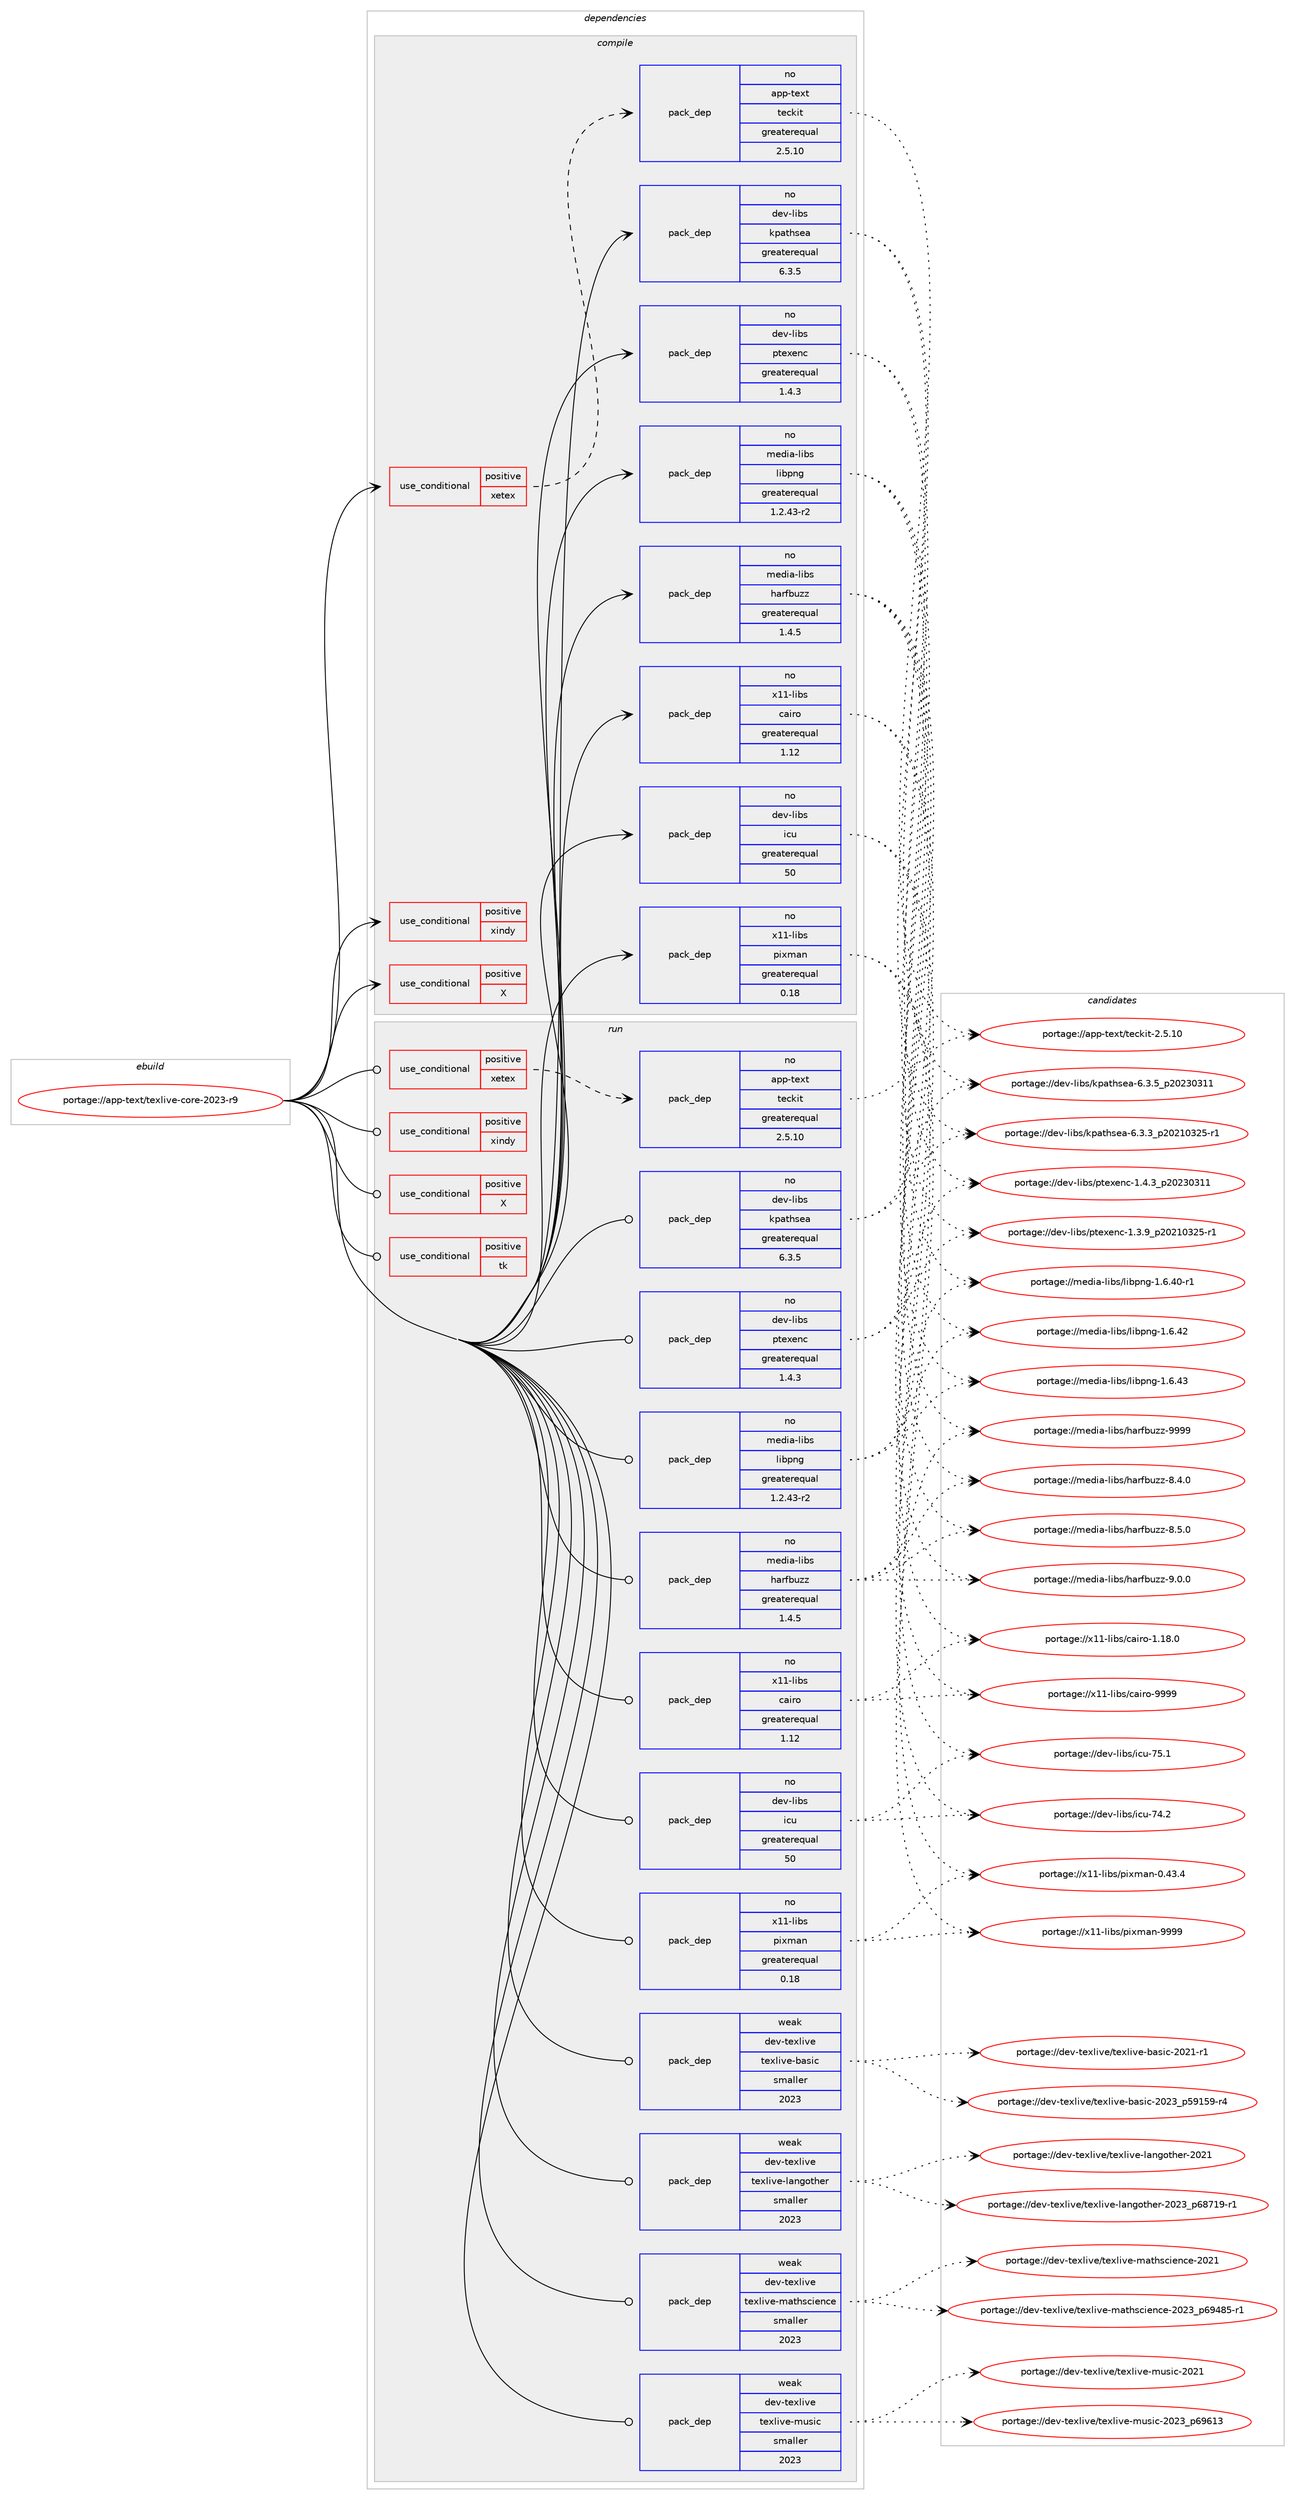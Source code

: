 digraph prolog {

# *************
# Graph options
# *************

newrank=true;
concentrate=true;
compound=true;
graph [rankdir=LR,fontname=Helvetica,fontsize=10,ranksep=1.5];#, ranksep=2.5, nodesep=0.2];
edge  [arrowhead=vee];
node  [fontname=Helvetica,fontsize=10];

# **********
# The ebuild
# **********

subgraph cluster_leftcol {
color=gray;
rank=same;
label=<<i>ebuild</i>>;
id [label="portage://app-text/texlive-core-2023-r9", color=red, width=4, href="../app-text/texlive-core-2023-r9.svg"];
}

# ****************
# The dependencies
# ****************

subgraph cluster_midcol {
color=gray;
label=<<i>dependencies</i>>;
subgraph cluster_compile {
fillcolor="#eeeeee";
style=filled;
label=<<i>compile</i>>;
subgraph cond15706 {
dependency26964 [label=<<TABLE BORDER="0" CELLBORDER="1" CELLSPACING="0" CELLPADDING="4"><TR><TD ROWSPAN="3" CELLPADDING="10">use_conditional</TD></TR><TR><TD>positive</TD></TR><TR><TD>X</TD></TR></TABLE>>, shape=none, color=red];
# *** BEGIN UNKNOWN DEPENDENCY TYPE (TODO) ***
# dependency26964 -> package_dependency(portage://app-text/texlive-core-2023-r9,install,no,x11-libs,libX11,none,[,,],[],[])
# *** END UNKNOWN DEPENDENCY TYPE (TODO) ***

# *** BEGIN UNKNOWN DEPENDENCY TYPE (TODO) ***
# dependency26964 -> package_dependency(portage://app-text/texlive-core-2023-r9,install,no,x11-libs,libXmu,none,[,,],[],[])
# *** END UNKNOWN DEPENDENCY TYPE (TODO) ***

}
id:e -> dependency26964:w [weight=20,style="solid",arrowhead="vee"];
subgraph cond15707 {
dependency26965 [label=<<TABLE BORDER="0" CELLBORDER="1" CELLSPACING="0" CELLPADDING="4"><TR><TD ROWSPAN="3" CELLPADDING="10">use_conditional</TD></TR><TR><TD>positive</TD></TR><TR><TD>xetex</TD></TR></TABLE>>, shape=none, color=red];
subgraph pack10772 {
dependency26966 [label=<<TABLE BORDER="0" CELLBORDER="1" CELLSPACING="0" CELLPADDING="4" WIDTH="220"><TR><TD ROWSPAN="6" CELLPADDING="30">pack_dep</TD></TR><TR><TD WIDTH="110">no</TD></TR><TR><TD>app-text</TD></TR><TR><TD>teckit</TD></TR><TR><TD>greaterequal</TD></TR><TR><TD>2.5.10</TD></TR></TABLE>>, shape=none, color=blue];
}
dependency26965:e -> dependency26966:w [weight=20,style="dashed",arrowhead="vee"];
# *** BEGIN UNKNOWN DEPENDENCY TYPE (TODO) ***
# dependency26965 -> package_dependency(portage://app-text/texlive-core-2023-r9,install,no,media-libs,fontconfig,none,[,,],[],[])
# *** END UNKNOWN DEPENDENCY TYPE (TODO) ***

}
id:e -> dependency26965:w [weight=20,style="solid",arrowhead="vee"];
subgraph cond15708 {
dependency26967 [label=<<TABLE BORDER="0" CELLBORDER="1" CELLSPACING="0" CELLPADDING="4"><TR><TD ROWSPAN="3" CELLPADDING="10">use_conditional</TD></TR><TR><TD>positive</TD></TR><TR><TD>xindy</TD></TR></TABLE>>, shape=none, color=red];
# *** BEGIN UNKNOWN DEPENDENCY TYPE (TODO) ***
# dependency26967 -> package_dependency(portage://app-text/texlive-core-2023-r9,install,no,dev-lisp,clisp,none,[,,],any_same_slot,[])
# *** END UNKNOWN DEPENDENCY TYPE (TODO) ***

}
id:e -> dependency26967:w [weight=20,style="solid",arrowhead="vee"];
# *** BEGIN UNKNOWN DEPENDENCY TYPE (TODO) ***
# id -> package_dependency(portage://app-text/texlive-core-2023-r9,install,no,app-text,libpaper,none,[,,],any_same_slot,[])
# *** END UNKNOWN DEPENDENCY TYPE (TODO) ***

# *** BEGIN UNKNOWN DEPENDENCY TYPE (TODO) ***
# id -> package_dependency(portage://app-text/texlive-core-2023-r9,install,no,dev-libs,gmp,none,[,,],any_same_slot,[])
# *** END UNKNOWN DEPENDENCY TYPE (TODO) ***

subgraph pack10773 {
dependency26968 [label=<<TABLE BORDER="0" CELLBORDER="1" CELLSPACING="0" CELLPADDING="4" WIDTH="220"><TR><TD ROWSPAN="6" CELLPADDING="30">pack_dep</TD></TR><TR><TD WIDTH="110">no</TD></TR><TR><TD>dev-libs</TD></TR><TR><TD>icu</TD></TR><TR><TD>greaterequal</TD></TR><TR><TD>50</TD></TR></TABLE>>, shape=none, color=blue];
}
id:e -> dependency26968:w [weight=20,style="solid",arrowhead="vee"];
subgraph pack10774 {
dependency26969 [label=<<TABLE BORDER="0" CELLBORDER="1" CELLSPACING="0" CELLPADDING="4" WIDTH="220"><TR><TD ROWSPAN="6" CELLPADDING="30">pack_dep</TD></TR><TR><TD WIDTH="110">no</TD></TR><TR><TD>dev-libs</TD></TR><TR><TD>kpathsea</TD></TR><TR><TD>greaterequal</TD></TR><TR><TD>6.3.5</TD></TR></TABLE>>, shape=none, color=blue];
}
id:e -> dependency26969:w [weight=20,style="solid",arrowhead="vee"];
# *** BEGIN UNKNOWN DEPENDENCY TYPE (TODO) ***
# id -> package_dependency(portage://app-text/texlive-core-2023-r9,install,no,dev-libs,mpfr,none,[,,],any_same_slot,[])
# *** END UNKNOWN DEPENDENCY TYPE (TODO) ***

subgraph pack10775 {
dependency26970 [label=<<TABLE BORDER="0" CELLBORDER="1" CELLSPACING="0" CELLPADDING="4" WIDTH="220"><TR><TD ROWSPAN="6" CELLPADDING="30">pack_dep</TD></TR><TR><TD WIDTH="110">no</TD></TR><TR><TD>dev-libs</TD></TR><TR><TD>ptexenc</TD></TR><TR><TD>greaterequal</TD></TR><TR><TD>1.4.3</TD></TR></TABLE>>, shape=none, color=blue];
}
id:e -> dependency26970:w [weight=20,style="solid",arrowhead="vee"];
# *** BEGIN UNKNOWN DEPENDENCY TYPE (TODO) ***
# id -> package_dependency(portage://app-text/texlive-core-2023-r9,install,no,dev-libs,zziplib,none,[,,],any_same_slot,[])
# *** END UNKNOWN DEPENDENCY TYPE (TODO) ***

# *** BEGIN UNKNOWN DEPENDENCY TYPE (TODO) ***
# id -> package_dependency(portage://app-text/texlive-core-2023-r9,install,no,media-gfx,graphite2,none,[,,],any_same_slot,[])
# *** END UNKNOWN DEPENDENCY TYPE (TODO) ***

# *** BEGIN UNKNOWN DEPENDENCY TYPE (TODO) ***
# id -> package_dependency(portage://app-text/texlive-core-2023-r9,install,no,media-gfx,potrace,none,[,,],any_same_slot,[])
# *** END UNKNOWN DEPENDENCY TYPE (TODO) ***

# *** BEGIN UNKNOWN DEPENDENCY TYPE (TODO) ***
# id -> package_dependency(portage://app-text/texlive-core-2023-r9,install,no,media-libs,freetype,none,[,,],[slot(2)],[])
# *** END UNKNOWN DEPENDENCY TYPE (TODO) ***

# *** BEGIN UNKNOWN DEPENDENCY TYPE (TODO) ***
# id -> package_dependency(portage://app-text/texlive-core-2023-r9,install,no,media-libs,gd,none,[,,],[],[use(enable(png),none)])
# *** END UNKNOWN DEPENDENCY TYPE (TODO) ***

subgraph pack10776 {
dependency26971 [label=<<TABLE BORDER="0" CELLBORDER="1" CELLSPACING="0" CELLPADDING="4" WIDTH="220"><TR><TD ROWSPAN="6" CELLPADDING="30">pack_dep</TD></TR><TR><TD WIDTH="110">no</TD></TR><TR><TD>media-libs</TD></TR><TR><TD>harfbuzz</TD></TR><TR><TD>greaterequal</TD></TR><TR><TD>1.4.5</TD></TR></TABLE>>, shape=none, color=blue];
}
id:e -> dependency26971:w [weight=20,style="solid",arrowhead="vee"];
subgraph pack10777 {
dependency26972 [label=<<TABLE BORDER="0" CELLBORDER="1" CELLSPACING="0" CELLPADDING="4" WIDTH="220"><TR><TD ROWSPAN="6" CELLPADDING="30">pack_dep</TD></TR><TR><TD WIDTH="110">no</TD></TR><TR><TD>media-libs</TD></TR><TR><TD>libpng</TD></TR><TR><TD>greaterequal</TD></TR><TR><TD>1.2.43-r2</TD></TR></TABLE>>, shape=none, color=blue];
}
id:e -> dependency26972:w [weight=20,style="solid",arrowhead="vee"];
# *** BEGIN UNKNOWN DEPENDENCY TYPE (TODO) ***
# id -> package_dependency(portage://app-text/texlive-core-2023-r9,install,no,sys-libs,zlib,none,[,,],[],[])
# *** END UNKNOWN DEPENDENCY TYPE (TODO) ***

subgraph pack10778 {
dependency26973 [label=<<TABLE BORDER="0" CELLBORDER="1" CELLSPACING="0" CELLPADDING="4" WIDTH="220"><TR><TD ROWSPAN="6" CELLPADDING="30">pack_dep</TD></TR><TR><TD WIDTH="110">no</TD></TR><TR><TD>x11-libs</TD></TR><TR><TD>cairo</TD></TR><TR><TD>greaterequal</TD></TR><TR><TD>1.12</TD></TR></TABLE>>, shape=none, color=blue];
}
id:e -> dependency26973:w [weight=20,style="solid",arrowhead="vee"];
subgraph pack10779 {
dependency26974 [label=<<TABLE BORDER="0" CELLBORDER="1" CELLSPACING="0" CELLPADDING="4" WIDTH="220"><TR><TD ROWSPAN="6" CELLPADDING="30">pack_dep</TD></TR><TR><TD WIDTH="110">no</TD></TR><TR><TD>x11-libs</TD></TR><TR><TD>pixman</TD></TR><TR><TD>greaterequal</TD></TR><TR><TD>0.18</TD></TR></TABLE>>, shape=none, color=blue];
}
id:e -> dependency26974:w [weight=20,style="solid",arrowhead="vee"];
}
subgraph cluster_compileandrun {
fillcolor="#eeeeee";
style=filled;
label=<<i>compile and run</i>>;
}
subgraph cluster_run {
fillcolor="#eeeeee";
style=filled;
label=<<i>run</i>>;
subgraph cond15709 {
dependency26975 [label=<<TABLE BORDER="0" CELLBORDER="1" CELLSPACING="0" CELLPADDING="4"><TR><TD ROWSPAN="3" CELLPADDING="10">use_conditional</TD></TR><TR><TD>positive</TD></TR><TR><TD>X</TD></TR></TABLE>>, shape=none, color=red];
# *** BEGIN UNKNOWN DEPENDENCY TYPE (TODO) ***
# dependency26975 -> package_dependency(portage://app-text/texlive-core-2023-r9,run,no,x11-libs,libX11,none,[,,],[],[])
# *** END UNKNOWN DEPENDENCY TYPE (TODO) ***

# *** BEGIN UNKNOWN DEPENDENCY TYPE (TODO) ***
# dependency26975 -> package_dependency(portage://app-text/texlive-core-2023-r9,run,no,x11-libs,libXmu,none,[,,],[],[])
# *** END UNKNOWN DEPENDENCY TYPE (TODO) ***

}
id:e -> dependency26975:w [weight=20,style="solid",arrowhead="odot"];
subgraph cond15710 {
dependency26976 [label=<<TABLE BORDER="0" CELLBORDER="1" CELLSPACING="0" CELLPADDING="4"><TR><TD ROWSPAN="3" CELLPADDING="10">use_conditional</TD></TR><TR><TD>positive</TD></TR><TR><TD>tk</TD></TR></TABLE>>, shape=none, color=red];
# *** BEGIN UNKNOWN DEPENDENCY TYPE (TODO) ***
# dependency26976 -> package_dependency(portage://app-text/texlive-core-2023-r9,run,no,dev-lang,tk,none,[,,],[],[])
# *** END UNKNOWN DEPENDENCY TYPE (TODO) ***

# *** BEGIN UNKNOWN DEPENDENCY TYPE (TODO) ***
# dependency26976 -> package_dependency(portage://app-text/texlive-core-2023-r9,run,no,dev-perl,Tk,none,[,,],[],[])
# *** END UNKNOWN DEPENDENCY TYPE (TODO) ***

}
id:e -> dependency26976:w [weight=20,style="solid",arrowhead="odot"];
subgraph cond15711 {
dependency26977 [label=<<TABLE BORDER="0" CELLBORDER="1" CELLSPACING="0" CELLPADDING="4"><TR><TD ROWSPAN="3" CELLPADDING="10">use_conditional</TD></TR><TR><TD>positive</TD></TR><TR><TD>xetex</TD></TR></TABLE>>, shape=none, color=red];
subgraph pack10780 {
dependency26978 [label=<<TABLE BORDER="0" CELLBORDER="1" CELLSPACING="0" CELLPADDING="4" WIDTH="220"><TR><TD ROWSPAN="6" CELLPADDING="30">pack_dep</TD></TR><TR><TD WIDTH="110">no</TD></TR><TR><TD>app-text</TD></TR><TR><TD>teckit</TD></TR><TR><TD>greaterequal</TD></TR><TR><TD>2.5.10</TD></TR></TABLE>>, shape=none, color=blue];
}
dependency26977:e -> dependency26978:w [weight=20,style="dashed",arrowhead="vee"];
# *** BEGIN UNKNOWN DEPENDENCY TYPE (TODO) ***
# dependency26977 -> package_dependency(portage://app-text/texlive-core-2023-r9,run,no,media-libs,fontconfig,none,[,,],[],[])
# *** END UNKNOWN DEPENDENCY TYPE (TODO) ***

}
id:e -> dependency26977:w [weight=20,style="solid",arrowhead="odot"];
subgraph cond15712 {
dependency26979 [label=<<TABLE BORDER="0" CELLBORDER="1" CELLSPACING="0" CELLPADDING="4"><TR><TD ROWSPAN="3" CELLPADDING="10">use_conditional</TD></TR><TR><TD>positive</TD></TR><TR><TD>xindy</TD></TR></TABLE>>, shape=none, color=red];
# *** BEGIN UNKNOWN DEPENDENCY TYPE (TODO) ***
# dependency26979 -> package_dependency(portage://app-text/texlive-core-2023-r9,run,no,dev-lisp,clisp,none,[,,],any_same_slot,[])
# *** END UNKNOWN DEPENDENCY TYPE (TODO) ***

}
id:e -> dependency26979:w [weight=20,style="solid",arrowhead="odot"];
# *** BEGIN UNKNOWN DEPENDENCY TYPE (TODO) ***
# id -> package_dependency(portage://app-text/texlive-core-2023-r9,run,no,app-text,libpaper,none,[,,],any_same_slot,[])
# *** END UNKNOWN DEPENDENCY TYPE (TODO) ***

# *** BEGIN UNKNOWN DEPENDENCY TYPE (TODO) ***
# id -> package_dependency(portage://app-text/texlive-core-2023-r9,run,no,dev-libs,gmp,none,[,,],any_same_slot,[])
# *** END UNKNOWN DEPENDENCY TYPE (TODO) ***

subgraph pack10781 {
dependency26980 [label=<<TABLE BORDER="0" CELLBORDER="1" CELLSPACING="0" CELLPADDING="4" WIDTH="220"><TR><TD ROWSPAN="6" CELLPADDING="30">pack_dep</TD></TR><TR><TD WIDTH="110">no</TD></TR><TR><TD>dev-libs</TD></TR><TR><TD>icu</TD></TR><TR><TD>greaterequal</TD></TR><TR><TD>50</TD></TR></TABLE>>, shape=none, color=blue];
}
id:e -> dependency26980:w [weight=20,style="solid",arrowhead="odot"];
subgraph pack10782 {
dependency26981 [label=<<TABLE BORDER="0" CELLBORDER="1" CELLSPACING="0" CELLPADDING="4" WIDTH="220"><TR><TD ROWSPAN="6" CELLPADDING="30">pack_dep</TD></TR><TR><TD WIDTH="110">no</TD></TR><TR><TD>dev-libs</TD></TR><TR><TD>kpathsea</TD></TR><TR><TD>greaterequal</TD></TR><TR><TD>6.3.5</TD></TR></TABLE>>, shape=none, color=blue];
}
id:e -> dependency26981:w [weight=20,style="solid",arrowhead="odot"];
# *** BEGIN UNKNOWN DEPENDENCY TYPE (TODO) ***
# id -> package_dependency(portage://app-text/texlive-core-2023-r9,run,no,dev-libs,mpfr,none,[,,],any_same_slot,[])
# *** END UNKNOWN DEPENDENCY TYPE (TODO) ***

subgraph pack10783 {
dependency26982 [label=<<TABLE BORDER="0" CELLBORDER="1" CELLSPACING="0" CELLPADDING="4" WIDTH="220"><TR><TD ROWSPAN="6" CELLPADDING="30">pack_dep</TD></TR><TR><TD WIDTH="110">no</TD></TR><TR><TD>dev-libs</TD></TR><TR><TD>ptexenc</TD></TR><TR><TD>greaterequal</TD></TR><TR><TD>1.4.3</TD></TR></TABLE>>, shape=none, color=blue];
}
id:e -> dependency26982:w [weight=20,style="solid",arrowhead="odot"];
# *** BEGIN UNKNOWN DEPENDENCY TYPE (TODO) ***
# id -> package_dependency(portage://app-text/texlive-core-2023-r9,run,no,dev-libs,zziplib,none,[,,],any_same_slot,[])
# *** END UNKNOWN DEPENDENCY TYPE (TODO) ***

# *** BEGIN UNKNOWN DEPENDENCY TYPE (TODO) ***
# id -> package_dependency(portage://app-text/texlive-core-2023-r9,run,no,dev-perl,File-HomeDir,none,[,,],[],[])
# *** END UNKNOWN DEPENDENCY TYPE (TODO) ***

# *** BEGIN UNKNOWN DEPENDENCY TYPE (TODO) ***
# id -> package_dependency(portage://app-text/texlive-core-2023-r9,run,no,dev-perl,Log-Dispatch,none,[,,],[],[])
# *** END UNKNOWN DEPENDENCY TYPE (TODO) ***

# *** BEGIN UNKNOWN DEPENDENCY TYPE (TODO) ***
# id -> package_dependency(portage://app-text/texlive-core-2023-r9,run,no,dev-perl,Unicode-LineBreak,none,[,,],[],[])
# *** END UNKNOWN DEPENDENCY TYPE (TODO) ***

# *** BEGIN UNKNOWN DEPENDENCY TYPE (TODO) ***
# id -> package_dependency(portage://app-text/texlive-core-2023-r9,run,no,dev-perl,YAML-Tiny,none,[,,],[],[])
# *** END UNKNOWN DEPENDENCY TYPE (TODO) ***

# *** BEGIN UNKNOWN DEPENDENCY TYPE (TODO) ***
# id -> package_dependency(portage://app-text/texlive-core-2023-r9,run,no,media-gfx,graphite2,none,[,,],any_same_slot,[])
# *** END UNKNOWN DEPENDENCY TYPE (TODO) ***

# *** BEGIN UNKNOWN DEPENDENCY TYPE (TODO) ***
# id -> package_dependency(portage://app-text/texlive-core-2023-r9,run,no,media-gfx,potrace,none,[,,],any_same_slot,[])
# *** END UNKNOWN DEPENDENCY TYPE (TODO) ***

# *** BEGIN UNKNOWN DEPENDENCY TYPE (TODO) ***
# id -> package_dependency(portage://app-text/texlive-core-2023-r9,run,no,media-libs,freetype,none,[,,],[slot(2)],[])
# *** END UNKNOWN DEPENDENCY TYPE (TODO) ***

# *** BEGIN UNKNOWN DEPENDENCY TYPE (TODO) ***
# id -> package_dependency(portage://app-text/texlive-core-2023-r9,run,no,media-libs,gd,none,[,,],[],[use(enable(png),none)])
# *** END UNKNOWN DEPENDENCY TYPE (TODO) ***

subgraph pack10784 {
dependency26983 [label=<<TABLE BORDER="0" CELLBORDER="1" CELLSPACING="0" CELLPADDING="4" WIDTH="220"><TR><TD ROWSPAN="6" CELLPADDING="30">pack_dep</TD></TR><TR><TD WIDTH="110">no</TD></TR><TR><TD>media-libs</TD></TR><TR><TD>harfbuzz</TD></TR><TR><TD>greaterequal</TD></TR><TR><TD>1.4.5</TD></TR></TABLE>>, shape=none, color=blue];
}
id:e -> dependency26983:w [weight=20,style="solid",arrowhead="odot"];
subgraph pack10785 {
dependency26984 [label=<<TABLE BORDER="0" CELLBORDER="1" CELLSPACING="0" CELLPADDING="4" WIDTH="220"><TR><TD ROWSPAN="6" CELLPADDING="30">pack_dep</TD></TR><TR><TD WIDTH="110">no</TD></TR><TR><TD>media-libs</TD></TR><TR><TD>libpng</TD></TR><TR><TD>greaterequal</TD></TR><TR><TD>1.2.43-r2</TD></TR></TABLE>>, shape=none, color=blue];
}
id:e -> dependency26984:w [weight=20,style="solid",arrowhead="odot"];
# *** BEGIN UNKNOWN DEPENDENCY TYPE (TODO) ***
# id -> package_dependency(portage://app-text/texlive-core-2023-r9,run,no,sys-libs,zlib,none,[,,],[],[])
# *** END UNKNOWN DEPENDENCY TYPE (TODO) ***

# *** BEGIN UNKNOWN DEPENDENCY TYPE (TODO) ***
# id -> package_dependency(portage://app-text/texlive-core-2023-r9,run,no,virtual,perl-Getopt-Long,none,[,,],[],[])
# *** END UNKNOWN DEPENDENCY TYPE (TODO) ***

subgraph pack10786 {
dependency26985 [label=<<TABLE BORDER="0" CELLBORDER="1" CELLSPACING="0" CELLPADDING="4" WIDTH="220"><TR><TD ROWSPAN="6" CELLPADDING="30">pack_dep</TD></TR><TR><TD WIDTH="110">no</TD></TR><TR><TD>x11-libs</TD></TR><TR><TD>cairo</TD></TR><TR><TD>greaterequal</TD></TR><TR><TD>1.12</TD></TR></TABLE>>, shape=none, color=blue];
}
id:e -> dependency26985:w [weight=20,style="solid",arrowhead="odot"];
subgraph pack10787 {
dependency26986 [label=<<TABLE BORDER="0" CELLBORDER="1" CELLSPACING="0" CELLPADDING="4" WIDTH="220"><TR><TD ROWSPAN="6" CELLPADDING="30">pack_dep</TD></TR><TR><TD WIDTH="110">no</TD></TR><TR><TD>x11-libs</TD></TR><TR><TD>pixman</TD></TR><TR><TD>greaterequal</TD></TR><TR><TD>0.18</TD></TR></TABLE>>, shape=none, color=blue];
}
id:e -> dependency26986:w [weight=20,style="solid",arrowhead="odot"];
subgraph pack10788 {
dependency26987 [label=<<TABLE BORDER="0" CELLBORDER="1" CELLSPACING="0" CELLPADDING="4" WIDTH="220"><TR><TD ROWSPAN="6" CELLPADDING="30">pack_dep</TD></TR><TR><TD WIDTH="110">weak</TD></TR><TR><TD>dev-texlive</TD></TR><TR><TD>texlive-basic</TD></TR><TR><TD>smaller</TD></TR><TR><TD>2023</TD></TR></TABLE>>, shape=none, color=blue];
}
id:e -> dependency26987:w [weight=20,style="solid",arrowhead="odot"];
subgraph pack10789 {
dependency26988 [label=<<TABLE BORDER="0" CELLBORDER="1" CELLSPACING="0" CELLPADDING="4" WIDTH="220"><TR><TD ROWSPAN="6" CELLPADDING="30">pack_dep</TD></TR><TR><TD WIDTH="110">weak</TD></TR><TR><TD>dev-texlive</TD></TR><TR><TD>texlive-langother</TD></TR><TR><TD>smaller</TD></TR><TR><TD>2023</TD></TR></TABLE>>, shape=none, color=blue];
}
id:e -> dependency26988:w [weight=20,style="solid",arrowhead="odot"];
subgraph pack10790 {
dependency26989 [label=<<TABLE BORDER="0" CELLBORDER="1" CELLSPACING="0" CELLPADDING="4" WIDTH="220"><TR><TD ROWSPAN="6" CELLPADDING="30">pack_dep</TD></TR><TR><TD WIDTH="110">weak</TD></TR><TR><TD>dev-texlive</TD></TR><TR><TD>texlive-mathscience</TD></TR><TR><TD>smaller</TD></TR><TR><TD>2023</TD></TR></TABLE>>, shape=none, color=blue];
}
id:e -> dependency26989:w [weight=20,style="solid",arrowhead="odot"];
subgraph pack10791 {
dependency26990 [label=<<TABLE BORDER="0" CELLBORDER="1" CELLSPACING="0" CELLPADDING="4" WIDTH="220"><TR><TD ROWSPAN="6" CELLPADDING="30">pack_dep</TD></TR><TR><TD WIDTH="110">weak</TD></TR><TR><TD>dev-texlive</TD></TR><TR><TD>texlive-music</TD></TR><TR><TD>smaller</TD></TR><TR><TD>2023</TD></TR></TABLE>>, shape=none, color=blue];
}
id:e -> dependency26990:w [weight=20,style="solid",arrowhead="odot"];
}
}

# **************
# The candidates
# **************

subgraph cluster_choices {
rank=same;
color=gray;
label=<<i>candidates</i>>;

subgraph choice10772 {
color=black;
nodesep=1;
choice9711211245116101120116471161019910710511645504653464948 [label="portage://app-text/teckit-2.5.10", color=red, width=4,href="../app-text/teckit-2.5.10.svg"];
dependency26966:e -> choice9711211245116101120116471161019910710511645504653464948:w [style=dotted,weight="100"];
}
subgraph choice10773 {
color=black;
nodesep=1;
choice100101118451081059811547105991174555524650 [label="portage://dev-libs/icu-74.2", color=red, width=4,href="../dev-libs/icu-74.2.svg"];
choice100101118451081059811547105991174555534649 [label="portage://dev-libs/icu-75.1", color=red, width=4,href="../dev-libs/icu-75.1.svg"];
dependency26968:e -> choice100101118451081059811547105991174555524650:w [style=dotted,weight="100"];
dependency26968:e -> choice100101118451081059811547105991174555534649:w [style=dotted,weight="100"];
}
subgraph choice10774 {
color=black;
nodesep=1;
choice10010111845108105981154710711297116104115101974554465146519511250485049485150534511449 [label="portage://dev-libs/kpathsea-6.3.3_p20210325-r1", color=red, width=4,href="../dev-libs/kpathsea-6.3.3_p20210325-r1.svg"];
choice1001011184510810598115471071129711610411510197455446514653951125048505148514949 [label="portage://dev-libs/kpathsea-6.3.5_p20230311", color=red, width=4,href="../dev-libs/kpathsea-6.3.5_p20230311.svg"];
dependency26969:e -> choice10010111845108105981154710711297116104115101974554465146519511250485049485150534511449:w [style=dotted,weight="100"];
dependency26969:e -> choice1001011184510810598115471071129711610411510197455446514653951125048505148514949:w [style=dotted,weight="100"];
}
subgraph choice10775 {
color=black;
nodesep=1;
choice100101118451081059811547112116101120101110994549465146579511250485049485150534511449 [label="portage://dev-libs/ptexenc-1.3.9_p20210325-r1", color=red, width=4,href="../dev-libs/ptexenc-1.3.9_p20210325-r1.svg"];
choice10010111845108105981154711211610112010111099454946524651951125048505148514949 [label="portage://dev-libs/ptexenc-1.4.3_p20230311", color=red, width=4,href="../dev-libs/ptexenc-1.4.3_p20230311.svg"];
dependency26970:e -> choice100101118451081059811547112116101120101110994549465146579511250485049485150534511449:w [style=dotted,weight="100"];
dependency26970:e -> choice10010111845108105981154711211610112010111099454946524651951125048505148514949:w [style=dotted,weight="100"];
}
subgraph choice10776 {
color=black;
nodesep=1;
choice109101100105974510810598115471049711410298117122122455646524648 [label="portage://media-libs/harfbuzz-8.4.0", color=red, width=4,href="../media-libs/harfbuzz-8.4.0.svg"];
choice109101100105974510810598115471049711410298117122122455646534648 [label="portage://media-libs/harfbuzz-8.5.0", color=red, width=4,href="../media-libs/harfbuzz-8.5.0.svg"];
choice109101100105974510810598115471049711410298117122122455746484648 [label="portage://media-libs/harfbuzz-9.0.0", color=red, width=4,href="../media-libs/harfbuzz-9.0.0.svg"];
choice1091011001059745108105981154710497114102981171221224557575757 [label="portage://media-libs/harfbuzz-9999", color=red, width=4,href="../media-libs/harfbuzz-9999.svg"];
dependency26971:e -> choice109101100105974510810598115471049711410298117122122455646524648:w [style=dotted,weight="100"];
dependency26971:e -> choice109101100105974510810598115471049711410298117122122455646534648:w [style=dotted,weight="100"];
dependency26971:e -> choice109101100105974510810598115471049711410298117122122455746484648:w [style=dotted,weight="100"];
dependency26971:e -> choice1091011001059745108105981154710497114102981171221224557575757:w [style=dotted,weight="100"];
}
subgraph choice10777 {
color=black;
nodesep=1;
choice1091011001059745108105981154710810598112110103454946544652484511449 [label="portage://media-libs/libpng-1.6.40-r1", color=red, width=4,href="../media-libs/libpng-1.6.40-r1.svg"];
choice109101100105974510810598115471081059811211010345494654465250 [label="portage://media-libs/libpng-1.6.42", color=red, width=4,href="../media-libs/libpng-1.6.42.svg"];
choice109101100105974510810598115471081059811211010345494654465251 [label="portage://media-libs/libpng-1.6.43", color=red, width=4,href="../media-libs/libpng-1.6.43.svg"];
dependency26972:e -> choice1091011001059745108105981154710810598112110103454946544652484511449:w [style=dotted,weight="100"];
dependency26972:e -> choice109101100105974510810598115471081059811211010345494654465250:w [style=dotted,weight="100"];
dependency26972:e -> choice109101100105974510810598115471081059811211010345494654465251:w [style=dotted,weight="100"];
}
subgraph choice10778 {
color=black;
nodesep=1;
choice1204949451081059811547999710511411145494649564648 [label="portage://x11-libs/cairo-1.18.0", color=red, width=4,href="../x11-libs/cairo-1.18.0.svg"];
choice120494945108105981154799971051141114557575757 [label="portage://x11-libs/cairo-9999", color=red, width=4,href="../x11-libs/cairo-9999.svg"];
dependency26973:e -> choice1204949451081059811547999710511411145494649564648:w [style=dotted,weight="100"];
dependency26973:e -> choice120494945108105981154799971051141114557575757:w [style=dotted,weight="100"];
}
subgraph choice10779 {
color=black;
nodesep=1;
choice12049494510810598115471121051201099711045484652514652 [label="portage://x11-libs/pixman-0.43.4", color=red, width=4,href="../x11-libs/pixman-0.43.4.svg"];
choice1204949451081059811547112105120109971104557575757 [label="portage://x11-libs/pixman-9999", color=red, width=4,href="../x11-libs/pixman-9999.svg"];
dependency26974:e -> choice12049494510810598115471121051201099711045484652514652:w [style=dotted,weight="100"];
dependency26974:e -> choice1204949451081059811547112105120109971104557575757:w [style=dotted,weight="100"];
}
subgraph choice10780 {
color=black;
nodesep=1;
choice9711211245116101120116471161019910710511645504653464948 [label="portage://app-text/teckit-2.5.10", color=red, width=4,href="../app-text/teckit-2.5.10.svg"];
dependency26978:e -> choice9711211245116101120116471161019910710511645504653464948:w [style=dotted,weight="100"];
}
subgraph choice10781 {
color=black;
nodesep=1;
choice100101118451081059811547105991174555524650 [label="portage://dev-libs/icu-74.2", color=red, width=4,href="../dev-libs/icu-74.2.svg"];
choice100101118451081059811547105991174555534649 [label="portage://dev-libs/icu-75.1", color=red, width=4,href="../dev-libs/icu-75.1.svg"];
dependency26980:e -> choice100101118451081059811547105991174555524650:w [style=dotted,weight="100"];
dependency26980:e -> choice100101118451081059811547105991174555534649:w [style=dotted,weight="100"];
}
subgraph choice10782 {
color=black;
nodesep=1;
choice10010111845108105981154710711297116104115101974554465146519511250485049485150534511449 [label="portage://dev-libs/kpathsea-6.3.3_p20210325-r1", color=red, width=4,href="../dev-libs/kpathsea-6.3.3_p20210325-r1.svg"];
choice1001011184510810598115471071129711610411510197455446514653951125048505148514949 [label="portage://dev-libs/kpathsea-6.3.5_p20230311", color=red, width=4,href="../dev-libs/kpathsea-6.3.5_p20230311.svg"];
dependency26981:e -> choice10010111845108105981154710711297116104115101974554465146519511250485049485150534511449:w [style=dotted,weight="100"];
dependency26981:e -> choice1001011184510810598115471071129711610411510197455446514653951125048505148514949:w [style=dotted,weight="100"];
}
subgraph choice10783 {
color=black;
nodesep=1;
choice100101118451081059811547112116101120101110994549465146579511250485049485150534511449 [label="portage://dev-libs/ptexenc-1.3.9_p20210325-r1", color=red, width=4,href="../dev-libs/ptexenc-1.3.9_p20210325-r1.svg"];
choice10010111845108105981154711211610112010111099454946524651951125048505148514949 [label="portage://dev-libs/ptexenc-1.4.3_p20230311", color=red, width=4,href="../dev-libs/ptexenc-1.4.3_p20230311.svg"];
dependency26982:e -> choice100101118451081059811547112116101120101110994549465146579511250485049485150534511449:w [style=dotted,weight="100"];
dependency26982:e -> choice10010111845108105981154711211610112010111099454946524651951125048505148514949:w [style=dotted,weight="100"];
}
subgraph choice10784 {
color=black;
nodesep=1;
choice109101100105974510810598115471049711410298117122122455646524648 [label="portage://media-libs/harfbuzz-8.4.0", color=red, width=4,href="../media-libs/harfbuzz-8.4.0.svg"];
choice109101100105974510810598115471049711410298117122122455646534648 [label="portage://media-libs/harfbuzz-8.5.0", color=red, width=4,href="../media-libs/harfbuzz-8.5.0.svg"];
choice109101100105974510810598115471049711410298117122122455746484648 [label="portage://media-libs/harfbuzz-9.0.0", color=red, width=4,href="../media-libs/harfbuzz-9.0.0.svg"];
choice1091011001059745108105981154710497114102981171221224557575757 [label="portage://media-libs/harfbuzz-9999", color=red, width=4,href="../media-libs/harfbuzz-9999.svg"];
dependency26983:e -> choice109101100105974510810598115471049711410298117122122455646524648:w [style=dotted,weight="100"];
dependency26983:e -> choice109101100105974510810598115471049711410298117122122455646534648:w [style=dotted,weight="100"];
dependency26983:e -> choice109101100105974510810598115471049711410298117122122455746484648:w [style=dotted,weight="100"];
dependency26983:e -> choice1091011001059745108105981154710497114102981171221224557575757:w [style=dotted,weight="100"];
}
subgraph choice10785 {
color=black;
nodesep=1;
choice1091011001059745108105981154710810598112110103454946544652484511449 [label="portage://media-libs/libpng-1.6.40-r1", color=red, width=4,href="../media-libs/libpng-1.6.40-r1.svg"];
choice109101100105974510810598115471081059811211010345494654465250 [label="portage://media-libs/libpng-1.6.42", color=red, width=4,href="../media-libs/libpng-1.6.42.svg"];
choice109101100105974510810598115471081059811211010345494654465251 [label="portage://media-libs/libpng-1.6.43", color=red, width=4,href="../media-libs/libpng-1.6.43.svg"];
dependency26984:e -> choice1091011001059745108105981154710810598112110103454946544652484511449:w [style=dotted,weight="100"];
dependency26984:e -> choice109101100105974510810598115471081059811211010345494654465250:w [style=dotted,weight="100"];
dependency26984:e -> choice109101100105974510810598115471081059811211010345494654465251:w [style=dotted,weight="100"];
}
subgraph choice10786 {
color=black;
nodesep=1;
choice1204949451081059811547999710511411145494649564648 [label="portage://x11-libs/cairo-1.18.0", color=red, width=4,href="../x11-libs/cairo-1.18.0.svg"];
choice120494945108105981154799971051141114557575757 [label="portage://x11-libs/cairo-9999", color=red, width=4,href="../x11-libs/cairo-9999.svg"];
dependency26985:e -> choice1204949451081059811547999710511411145494649564648:w [style=dotted,weight="100"];
dependency26985:e -> choice120494945108105981154799971051141114557575757:w [style=dotted,weight="100"];
}
subgraph choice10787 {
color=black;
nodesep=1;
choice12049494510810598115471121051201099711045484652514652 [label="portage://x11-libs/pixman-0.43.4", color=red, width=4,href="../x11-libs/pixman-0.43.4.svg"];
choice1204949451081059811547112105120109971104557575757 [label="portage://x11-libs/pixman-9999", color=red, width=4,href="../x11-libs/pixman-9999.svg"];
dependency26986:e -> choice12049494510810598115471121051201099711045484652514652:w [style=dotted,weight="100"];
dependency26986:e -> choice1204949451081059811547112105120109971104557575757:w [style=dotted,weight="100"];
}
subgraph choice10788 {
color=black;
nodesep=1;
choice10010111845116101120108105118101471161011201081051181014598971151059945504850494511449 [label="portage://dev-texlive/texlive-basic-2021-r1", color=red, width=4,href="../dev-texlive/texlive-basic-2021-r1.svg"];
choice10010111845116101120108105118101471161011201081051181014598971151059945504850519511253574953574511452 [label="portage://dev-texlive/texlive-basic-2023_p59159-r4", color=red, width=4,href="../dev-texlive/texlive-basic-2023_p59159-r4.svg"];
dependency26987:e -> choice10010111845116101120108105118101471161011201081051181014598971151059945504850494511449:w [style=dotted,weight="100"];
dependency26987:e -> choice10010111845116101120108105118101471161011201081051181014598971151059945504850519511253574953574511452:w [style=dotted,weight="100"];
}
subgraph choice10789 {
color=black;
nodesep=1;
choice100101118451161011201081051181014711610112010810511810145108971101031111161041011144550485049 [label="portage://dev-texlive/texlive-langother-2021", color=red, width=4,href="../dev-texlive/texlive-langother-2021.svg"];
choice1001011184511610112010810511810147116101120108105118101451089711010311111610410111445504850519511254565549574511449 [label="portage://dev-texlive/texlive-langother-2023_p68719-r1", color=red, width=4,href="../dev-texlive/texlive-langother-2023_p68719-r1.svg"];
dependency26988:e -> choice100101118451161011201081051181014711610112010810511810145108971101031111161041011144550485049:w [style=dotted,weight="100"];
dependency26988:e -> choice1001011184511610112010810511810147116101120108105118101451089711010311111610410111445504850519511254565549574511449:w [style=dotted,weight="100"];
}
subgraph choice10790 {
color=black;
nodesep=1;
choice1001011184511610112010810511810147116101120108105118101451099711610411599105101110991014550485049 [label="portage://dev-texlive/texlive-mathscience-2021", color=red, width=4,href="../dev-texlive/texlive-mathscience-2021.svg"];
choice10010111845116101120108105118101471161011201081051181014510997116104115991051011109910145504850519511254575256534511449 [label="portage://dev-texlive/texlive-mathscience-2023_p69485-r1", color=red, width=4,href="../dev-texlive/texlive-mathscience-2023_p69485-r1.svg"];
dependency26989:e -> choice1001011184511610112010810511810147116101120108105118101451099711610411599105101110991014550485049:w [style=dotted,weight="100"];
dependency26989:e -> choice10010111845116101120108105118101471161011201081051181014510997116104115991051011109910145504850519511254575256534511449:w [style=dotted,weight="100"];
}
subgraph choice10791 {
color=black;
nodesep=1;
choice100101118451161011201081051181014711610112010810511810145109117115105994550485049 [label="portage://dev-texlive/texlive-music-2021", color=red, width=4,href="../dev-texlive/texlive-music-2021.svg"];
choice100101118451161011201081051181014711610112010810511810145109117115105994550485051951125457544951 [label="portage://dev-texlive/texlive-music-2023_p69613", color=red, width=4,href="../dev-texlive/texlive-music-2023_p69613.svg"];
dependency26990:e -> choice100101118451161011201081051181014711610112010810511810145109117115105994550485049:w [style=dotted,weight="100"];
dependency26990:e -> choice100101118451161011201081051181014711610112010810511810145109117115105994550485051951125457544951:w [style=dotted,weight="100"];
}
}

}
